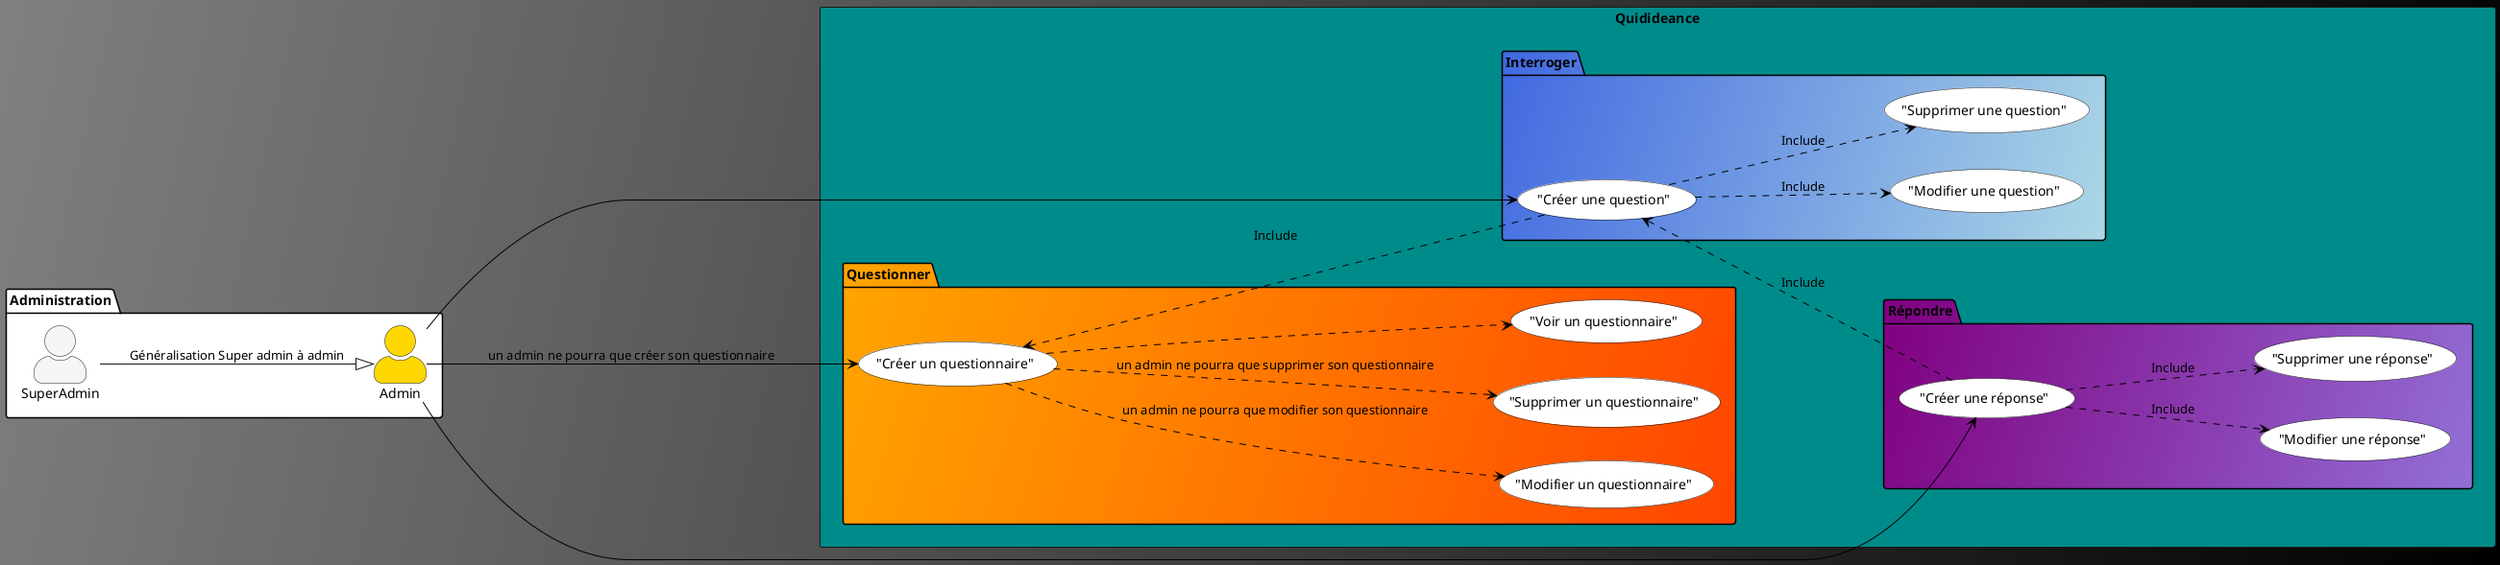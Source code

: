 @startuml Codecouleur
left to right direction
skinparam actorStyle awesome
skinparam backgroundcolor Grey/Black
skinparam classBackgroundColor Wheat|CornflowerBlue
package Administration #White{
    actor Admin as ADMIN #Gold
    actor SuperAdmin as SUPADMIN #WhiteSmoke
}


Rectangle Quidideance #DarkCyan {

 
package Interroger #RoyalBlue/LightBlue {

    ("Créer une question") as INTNEW #White
    ("Modifier une question") as INTEDIT #White
    ("Supprimer une question") as INTDELETE #White
}
package Questionner #Orange/OrangeRed {

    ("Créer un questionnaire") as QUENEW #White
    ("Modifier un questionnaire") as QUEEDIT #White 
    ("Supprimer un questionnaire") as QUEDELETE #White
    ("Voir un questionnaire") as QUESHOW #White
}

package Répondre #Purple/MediumPurple {

    ("Créer une réponse") as REPNEW #White
    ("Modifier une réponse") as REPEDIT #White
    ("Supprimer une réponse") as REPDELETE #White
}

    SUPADMIN--|> ADMIN : Généralisation Super admin à admin

    ADMIN--->QUENEW #Black : un admin ne pourra que créer son questionnaire
    QUENEW-..>QUEEDIT #Black : un admin ne pourra que modifier son questionnaire
    QUENEW-..>QUEDELETE #Black : un admin ne pourra que supprimer son questionnaire
    QUENEW-..>QUESHOW #Black   

    ADMIN--->INTNEW #Black
    INTNEW-..>INTEDIT #Black : Include
    INTNEW-..>INTDELETE #Black : Include
  

    ADMIN--->REPNEW #Black
    REPNEW-..>REPEDIT #Black : Include
    REPNEW-..>REPDELETE #Black : Include
    
    QUENEW<..-INTNEW #Black : Include
    INTNEW<..-REPNEW #Black : Include
    
    
    
    
    



      
    
  
}

@enduml
